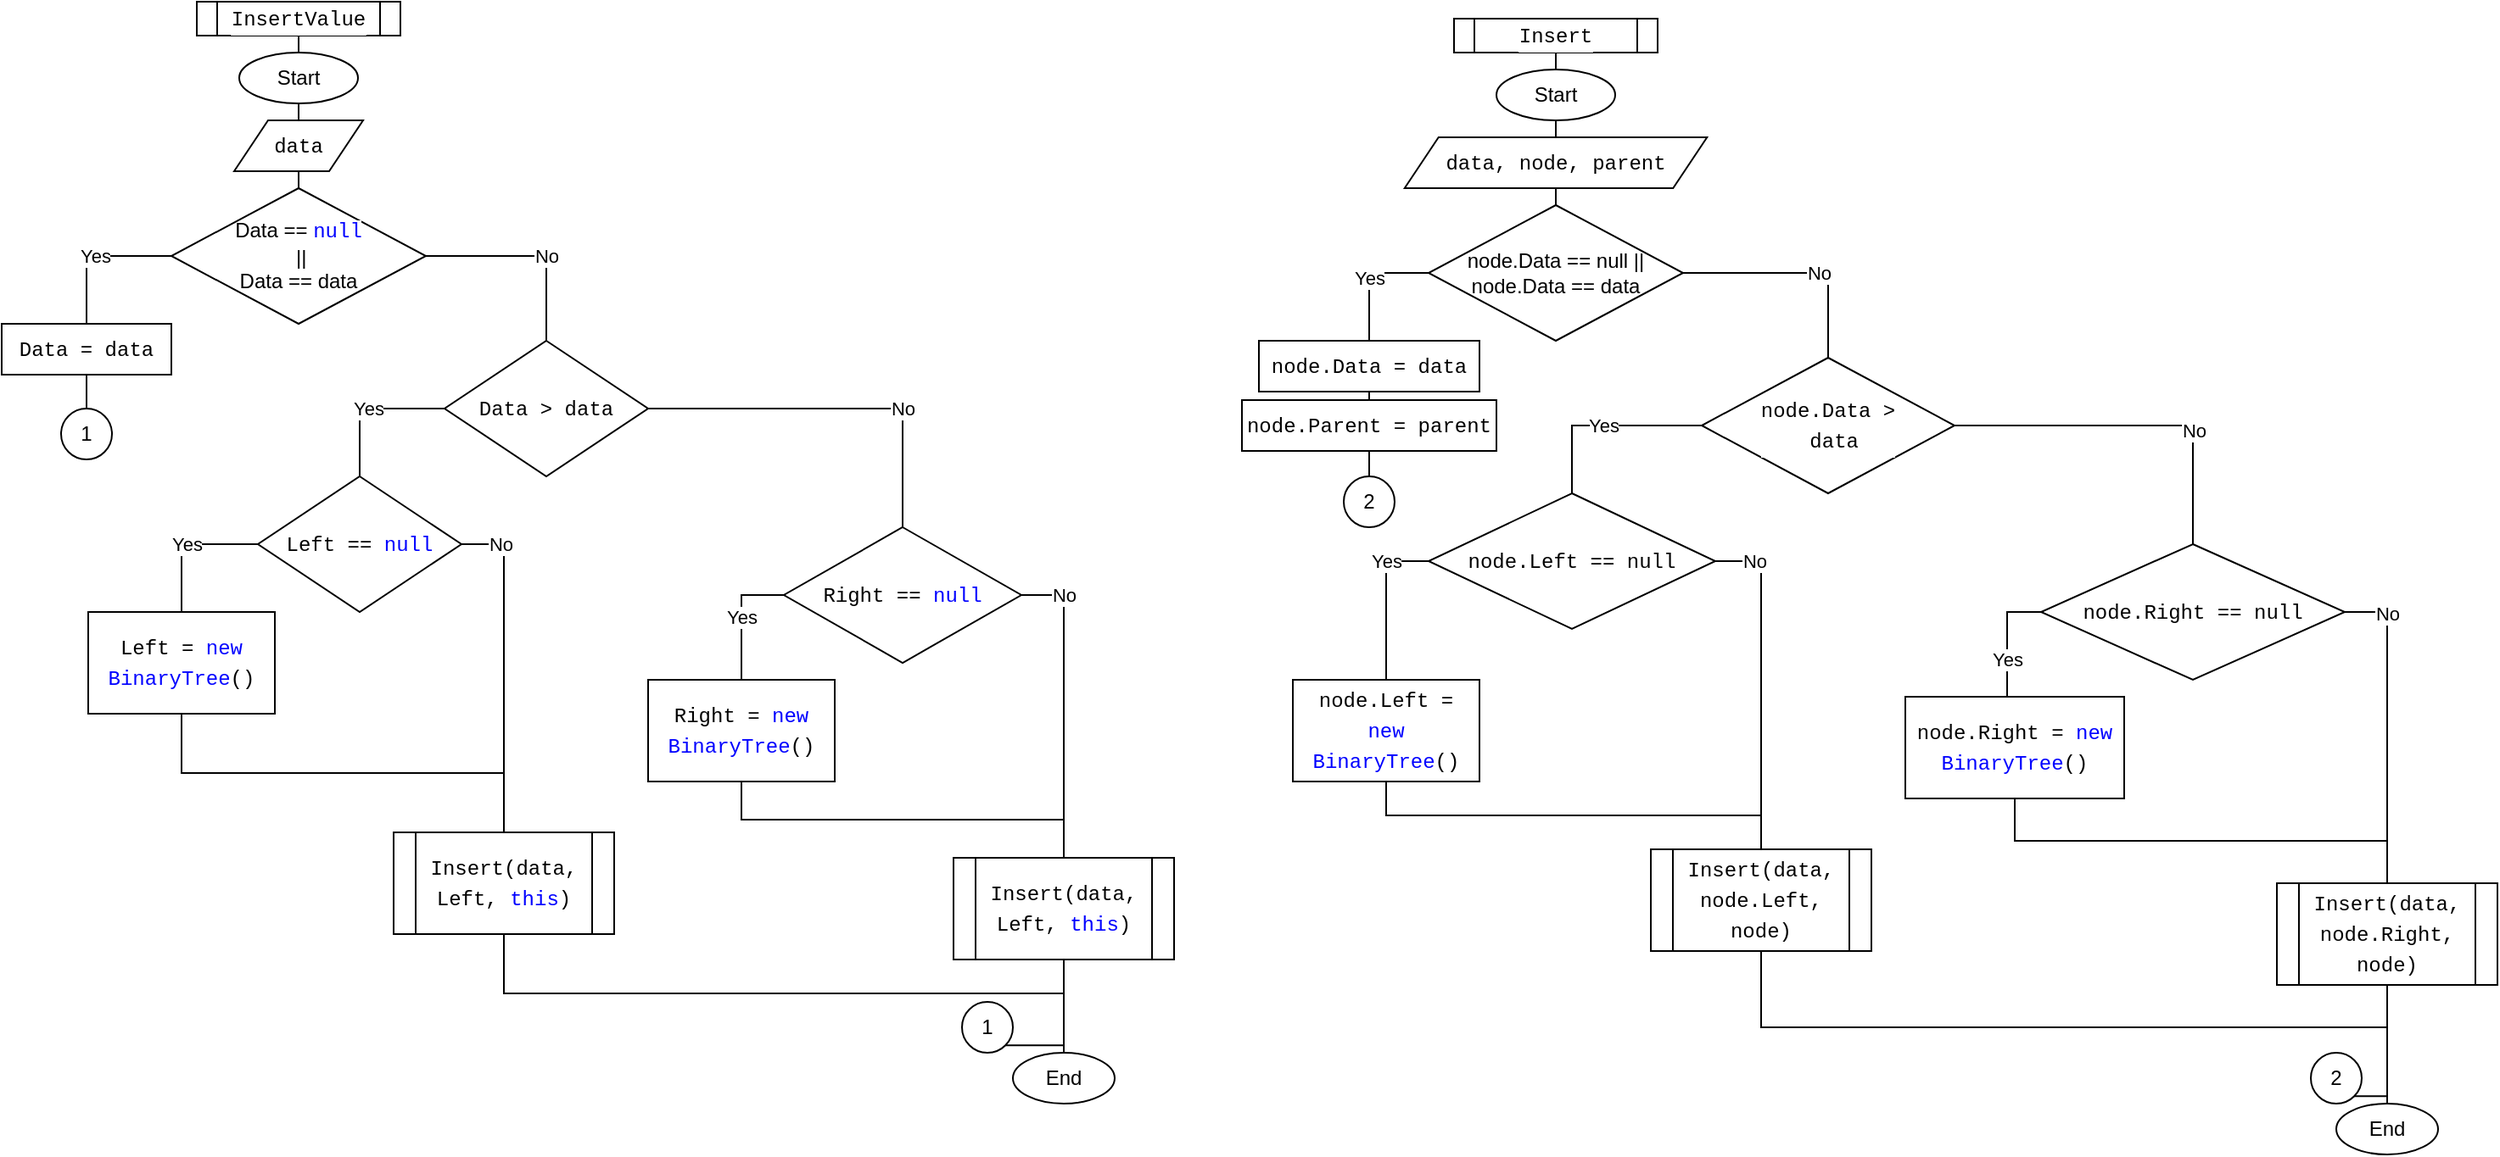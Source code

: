 <mxfile version="14.7.3" type="device"><diagram id="kgK3mo8twiPhCR71rT3C" name="Page-1"><mxGraphModel dx="946" dy="673" grid="1" gridSize="10" guides="1" tooltips="1" connect="1" arrows="1" fold="1" page="1" pageScale="1" pageWidth="827" pageHeight="1169" math="0" shadow="0"><root><mxCell id="0"/><mxCell id="1" parent="0"/><mxCell id="Bwu_Ss0VXRI_zCeQbbdh-5" style="edgeStyle=orthogonalEdgeStyle;rounded=0;orthogonalLoop=1;jettySize=auto;html=1;exitX=0.5;exitY=1;exitDx=0;exitDy=0;endArrow=none;endFill=0;" edge="1" parent="1" source="Bwu_Ss0VXRI_zCeQbbdh-1" target="Bwu_Ss0VXRI_zCeQbbdh-4"><mxGeometry relative="1" as="geometry"/></mxCell><mxCell id="Bwu_Ss0VXRI_zCeQbbdh-1" value="&lt;div style=&quot;background-color: rgb(255 , 255 , 255) ; font-family: &amp;#34;menlo&amp;#34; , &amp;#34;monaco&amp;#34; , &amp;#34;courier new&amp;#34; , monospace ; line-height: 18px&quot;&gt;InsertValue&lt;/div&gt;" style="shape=process;whiteSpace=wrap;html=1;backgroundOutline=1;" vertex="1" parent="1"><mxGeometry x="354" y="20" width="120" height="20" as="geometry"/></mxCell><mxCell id="Bwu_Ss0VXRI_zCeQbbdh-10" value="Yes" style="edgeStyle=orthogonalEdgeStyle;rounded=0;orthogonalLoop=1;jettySize=auto;html=1;exitX=0;exitY=0.5;exitDx=0;exitDy=0;entryX=0.5;entryY=0;entryDx=0;entryDy=0;endArrow=none;endFill=0;" edge="1" parent="1" source="Bwu_Ss0VXRI_zCeQbbdh-2" target="Bwu_Ss0VXRI_zCeQbbdh-9"><mxGeometry relative="1" as="geometry"/></mxCell><mxCell id="Bwu_Ss0VXRI_zCeQbbdh-12" value="No" style="edgeStyle=orthogonalEdgeStyle;rounded=0;orthogonalLoop=1;jettySize=auto;html=1;exitX=1;exitY=0.5;exitDx=0;exitDy=0;endArrow=none;endFill=0;" edge="1" parent="1" source="Bwu_Ss0VXRI_zCeQbbdh-2" target="Bwu_Ss0VXRI_zCeQbbdh-11"><mxGeometry x="0.174" relative="1" as="geometry"><mxPoint as="offset"/></mxGeometry></mxCell><mxCell id="Bwu_Ss0VXRI_zCeQbbdh-2" value="Data ==&amp;nbsp;&lt;span style=&quot;color: rgb(0 , 0 , 255) ; font-family: &amp;#34;menlo&amp;#34; , &amp;#34;monaco&amp;#34; , &amp;#34;courier new&amp;#34; , monospace ; background-color: rgb(255 , 255 , 255)&quot;&gt;null&lt;/span&gt;&lt;br&gt;&amp;nbsp;|| &lt;br&gt;Data == data" style="rhombus;whiteSpace=wrap;html=1;" vertex="1" parent="1"><mxGeometry x="339" y="130" width="150" height="80" as="geometry"/></mxCell><mxCell id="Bwu_Ss0VXRI_zCeQbbdh-8" style="edgeStyle=orthogonalEdgeStyle;rounded=0;orthogonalLoop=1;jettySize=auto;html=1;exitX=0.5;exitY=1;exitDx=0;exitDy=0;entryX=0.5;entryY=0;entryDx=0;entryDy=0;endArrow=none;endFill=0;" edge="1" parent="1" source="Bwu_Ss0VXRI_zCeQbbdh-3" target="Bwu_Ss0VXRI_zCeQbbdh-2"><mxGeometry relative="1" as="geometry"/></mxCell><mxCell id="Bwu_Ss0VXRI_zCeQbbdh-3" value="&lt;div style=&quot;background-color: rgb(255 , 255 , 255) ; font-family: &amp;#34;menlo&amp;#34; , &amp;#34;monaco&amp;#34; , &amp;#34;courier new&amp;#34; , monospace ; line-height: 18px&quot;&gt;data&lt;/div&gt;" style="shape=parallelogram;perimeter=parallelogramPerimeter;whiteSpace=wrap;html=1;fixedSize=1;" vertex="1" parent="1"><mxGeometry x="376" y="90" width="76" height="30" as="geometry"/></mxCell><mxCell id="Bwu_Ss0VXRI_zCeQbbdh-7" style="edgeStyle=orthogonalEdgeStyle;rounded=0;orthogonalLoop=1;jettySize=auto;html=1;exitX=0.5;exitY=1;exitDx=0;exitDy=0;entryX=0.5;entryY=0;entryDx=0;entryDy=0;endArrow=none;endFill=0;" edge="1" parent="1" source="Bwu_Ss0VXRI_zCeQbbdh-4" target="Bwu_Ss0VXRI_zCeQbbdh-3"><mxGeometry relative="1" as="geometry"/></mxCell><mxCell id="Bwu_Ss0VXRI_zCeQbbdh-4" value="Start" style="ellipse;whiteSpace=wrap;html=1;" vertex="1" parent="1"><mxGeometry x="379" y="50" width="70" height="30" as="geometry"/></mxCell><mxCell id="Bwu_Ss0VXRI_zCeQbbdh-40" style="edgeStyle=orthogonalEdgeStyle;rounded=0;orthogonalLoop=1;jettySize=auto;html=1;exitX=0.5;exitY=1;exitDx=0;exitDy=0;entryX=0.5;entryY=0;entryDx=0;entryDy=0;endArrow=none;endFill=0;" edge="1" parent="1" source="Bwu_Ss0VXRI_zCeQbbdh-9" target="Bwu_Ss0VXRI_zCeQbbdh-39"><mxGeometry relative="1" as="geometry"/></mxCell><mxCell id="Bwu_Ss0VXRI_zCeQbbdh-9" value="&lt;div style=&quot;background-color: rgb(255 , 255 , 255) ; font-family: &amp;#34;menlo&amp;#34; , &amp;#34;monaco&amp;#34; , &amp;#34;courier new&amp;#34; , monospace ; line-height: 18px&quot;&gt;Data = data&lt;/div&gt;" style="rounded=0;whiteSpace=wrap;html=1;" vertex="1" parent="1"><mxGeometry x="239" y="210" width="100" height="30" as="geometry"/></mxCell><mxCell id="Bwu_Ss0VXRI_zCeQbbdh-15" value="Yes" style="edgeStyle=orthogonalEdgeStyle;rounded=0;orthogonalLoop=1;jettySize=auto;html=1;exitX=0;exitY=0.5;exitDx=0;exitDy=0;endArrow=none;endFill=0;" edge="1" parent="1" source="Bwu_Ss0VXRI_zCeQbbdh-11" target="Bwu_Ss0VXRI_zCeQbbdh-13"><mxGeometry relative="1" as="geometry"/></mxCell><mxCell id="Bwu_Ss0VXRI_zCeQbbdh-25" value="No" style="edgeStyle=orthogonalEdgeStyle;rounded=0;orthogonalLoop=1;jettySize=auto;html=1;exitX=1;exitY=0.5;exitDx=0;exitDy=0;entryX=0.5;entryY=0;entryDx=0;entryDy=0;endArrow=none;endFill=0;" edge="1" parent="1" source="Bwu_Ss0VXRI_zCeQbbdh-11" target="Bwu_Ss0VXRI_zCeQbbdh-23"><mxGeometry x="0.364" relative="1" as="geometry"><mxPoint as="offset"/></mxGeometry></mxCell><mxCell id="Bwu_Ss0VXRI_zCeQbbdh-11" value="&lt;div style=&quot;background-color: rgb(255 , 255 , 255) ; font-family: &amp;#34;menlo&amp;#34; , &amp;#34;monaco&amp;#34; , &amp;#34;courier new&amp;#34; , monospace ; line-height: 18px&quot;&gt;Data &amp;gt; data&lt;/div&gt;" style="rhombus;whiteSpace=wrap;html=1;" vertex="1" parent="1"><mxGeometry x="500" y="220" width="120" height="80" as="geometry"/></mxCell><mxCell id="Bwu_Ss0VXRI_zCeQbbdh-20" value="Yes" style="edgeStyle=orthogonalEdgeStyle;rounded=0;orthogonalLoop=1;jettySize=auto;html=1;exitX=0;exitY=0.5;exitDx=0;exitDy=0;endArrow=none;endFill=0;" edge="1" parent="1" source="Bwu_Ss0VXRI_zCeQbbdh-13" target="Bwu_Ss0VXRI_zCeQbbdh-19"><mxGeometry relative="1" as="geometry"/></mxCell><mxCell id="Bwu_Ss0VXRI_zCeQbbdh-22" value="No" style="edgeStyle=orthogonalEdgeStyle;rounded=0;orthogonalLoop=1;jettySize=auto;html=1;exitX=1;exitY=0.5;exitDx=0;exitDy=0;endArrow=none;endFill=0;" edge="1" parent="1" source="Bwu_Ss0VXRI_zCeQbbdh-13" target="Bwu_Ss0VXRI_zCeQbbdh-16"><mxGeometry x="-0.765" relative="1" as="geometry"><mxPoint as="offset"/></mxGeometry></mxCell><mxCell id="Bwu_Ss0VXRI_zCeQbbdh-13" value="&lt;div style=&quot;background-color: rgb(255 , 255 , 255) ; font-family: &amp;#34;menlo&amp;#34; , &amp;#34;monaco&amp;#34; , &amp;#34;courier new&amp;#34; , monospace ; line-height: 18px&quot;&gt;&lt;div style=&quot;font-family: &amp;#34;menlo&amp;#34; , &amp;#34;monaco&amp;#34; , &amp;#34;courier new&amp;#34; , monospace ; line-height: 18px&quot;&gt;Left == &lt;span style=&quot;color: rgb(0 , 0 , 255)&quot;&gt;null&lt;/span&gt;&lt;/div&gt;&lt;/div&gt;" style="rhombus;whiteSpace=wrap;html=1;" vertex="1" parent="1"><mxGeometry x="390" y="300" width="120" height="80" as="geometry"/></mxCell><mxCell id="Bwu_Ss0VXRI_zCeQbbdh-35" style="edgeStyle=orthogonalEdgeStyle;rounded=0;orthogonalLoop=1;jettySize=auto;html=1;exitX=0.5;exitY=1;exitDx=0;exitDy=0;endArrow=none;endFill=0;" edge="1" parent="1" source="Bwu_Ss0VXRI_zCeQbbdh-16" target="Bwu_Ss0VXRI_zCeQbbdh-33"><mxGeometry relative="1" as="geometry"/></mxCell><mxCell id="Bwu_Ss0VXRI_zCeQbbdh-16" value="&lt;div style=&quot;background-color: rgb(255 , 255 , 255) ; font-family: &amp;#34;menlo&amp;#34; , &amp;#34;monaco&amp;#34; , &amp;#34;courier new&amp;#34; , monospace ; line-height: 18px&quot;&gt;Insert(data, Left, &lt;span style=&quot;color: rgb(0 , 0 , 255)&quot;&gt;this&lt;/span&gt;)&lt;/div&gt;" style="shape=process;whiteSpace=wrap;html=1;backgroundOutline=1;" vertex="1" parent="1"><mxGeometry x="470" y="510" width="130" height="60" as="geometry"/></mxCell><mxCell id="Bwu_Ss0VXRI_zCeQbbdh-21" style="edgeStyle=orthogonalEdgeStyle;rounded=0;orthogonalLoop=1;jettySize=auto;html=1;exitX=0.5;exitY=1;exitDx=0;exitDy=0;endArrow=none;endFill=0;" edge="1" parent="1" source="Bwu_Ss0VXRI_zCeQbbdh-19" target="Bwu_Ss0VXRI_zCeQbbdh-16"><mxGeometry relative="1" as="geometry"/></mxCell><mxCell id="Bwu_Ss0VXRI_zCeQbbdh-19" value="&lt;div style=&quot;background-color: rgb(255 , 255 , 255) ; font-family: &amp;#34;menlo&amp;#34; , &amp;#34;monaco&amp;#34; , &amp;#34;courier new&amp;#34; , monospace ; line-height: 18px&quot;&gt;Left = &lt;span style=&quot;color: rgb(0 , 0 , 255)&quot;&gt;new&lt;/span&gt; &lt;span style=&quot;color: rgb(0 , 0 , 255)&quot;&gt;BinaryTree&lt;/span&gt;()&lt;/div&gt;" style="rounded=0;whiteSpace=wrap;html=1;" vertex="1" parent="1"><mxGeometry x="290" y="380" width="110" height="60" as="geometry"/></mxCell><mxCell id="Bwu_Ss0VXRI_zCeQbbdh-27" value="Yes" style="edgeStyle=orthogonalEdgeStyle;rounded=0;orthogonalLoop=1;jettySize=auto;html=1;exitX=0;exitY=0.5;exitDx=0;exitDy=0;endArrow=none;endFill=0;" edge="1" parent="1" source="Bwu_Ss0VXRI_zCeQbbdh-23" target="Bwu_Ss0VXRI_zCeQbbdh-26"><mxGeometry relative="1" as="geometry"/></mxCell><mxCell id="Bwu_Ss0VXRI_zCeQbbdh-30" style="edgeStyle=orthogonalEdgeStyle;rounded=0;orthogonalLoop=1;jettySize=auto;html=1;exitX=1;exitY=0.5;exitDx=0;exitDy=0;entryX=0.5;entryY=0;entryDx=0;entryDy=0;endArrow=none;endFill=0;" edge="1" parent="1" source="Bwu_Ss0VXRI_zCeQbbdh-23" target="Bwu_Ss0VXRI_zCeQbbdh-28"><mxGeometry relative="1" as="geometry"/></mxCell><mxCell id="Bwu_Ss0VXRI_zCeQbbdh-32" value="No" style="edgeLabel;html=1;align=center;verticalAlign=middle;resizable=0;points=[];" vertex="1" connectable="0" parent="Bwu_Ss0VXRI_zCeQbbdh-30"><mxGeometry x="-0.522" relative="1" as="geometry"><mxPoint y="-18" as="offset"/></mxGeometry></mxCell><mxCell id="Bwu_Ss0VXRI_zCeQbbdh-23" value="&lt;div style=&quot;background-color: rgb(255 , 255 , 255) ; font-family: &amp;#34;menlo&amp;#34; , &amp;#34;monaco&amp;#34; , &amp;#34;courier new&amp;#34; , monospace ; line-height: 18px&quot;&gt;Right == &lt;span style=&quot;color: rgb(0 , 0 , 255)&quot;&gt;null&lt;/span&gt;&lt;/div&gt;" style="rhombus;whiteSpace=wrap;html=1;" vertex="1" parent="1"><mxGeometry x="700" y="330" width="140" height="80" as="geometry"/></mxCell><mxCell id="Bwu_Ss0VXRI_zCeQbbdh-29" style="edgeStyle=orthogonalEdgeStyle;rounded=0;orthogonalLoop=1;jettySize=auto;html=1;exitX=0.5;exitY=1;exitDx=0;exitDy=0;endArrow=none;endFill=0;" edge="1" parent="1" source="Bwu_Ss0VXRI_zCeQbbdh-26" target="Bwu_Ss0VXRI_zCeQbbdh-28"><mxGeometry relative="1" as="geometry"/></mxCell><mxCell id="Bwu_Ss0VXRI_zCeQbbdh-26" value="&lt;div style=&quot;background-color: rgb(255 , 255 , 255) ; font-family: &amp;#34;menlo&amp;#34; , &amp;#34;monaco&amp;#34; , &amp;#34;courier new&amp;#34; , monospace ; line-height: 18px&quot;&gt;&lt;div style=&quot;font-family: &amp;#34;menlo&amp;#34; , &amp;#34;monaco&amp;#34; , &amp;#34;courier new&amp;#34; , monospace ; line-height: 18px&quot;&gt;Right = &lt;span style=&quot;color: rgb(0 , 0 , 255)&quot;&gt;new&lt;/span&gt; &lt;span style=&quot;color: rgb(0 , 0 , 255)&quot;&gt;BinaryTree&lt;/span&gt;()&lt;/div&gt;&lt;/div&gt;" style="rounded=0;whiteSpace=wrap;html=1;" vertex="1" parent="1"><mxGeometry x="620" y="420" width="110" height="60" as="geometry"/></mxCell><mxCell id="Bwu_Ss0VXRI_zCeQbbdh-34" style="edgeStyle=orthogonalEdgeStyle;rounded=0;orthogonalLoop=1;jettySize=auto;html=1;exitX=0.5;exitY=1;exitDx=0;exitDy=0;endArrow=none;endFill=0;" edge="1" parent="1" source="Bwu_Ss0VXRI_zCeQbbdh-28" target="Bwu_Ss0VXRI_zCeQbbdh-33"><mxGeometry relative="1" as="geometry"/></mxCell><mxCell id="Bwu_Ss0VXRI_zCeQbbdh-28" value="&lt;div style=&quot;background-color: rgb(255 , 255 , 255) ; font-family: &amp;#34;menlo&amp;#34; , &amp;#34;monaco&amp;#34; , &amp;#34;courier new&amp;#34; , monospace ; line-height: 18px&quot;&gt;Insert(data, Left, &lt;span style=&quot;color: rgb(0 , 0 , 255)&quot;&gt;this&lt;/span&gt;)&lt;/div&gt;" style="shape=process;whiteSpace=wrap;html=1;backgroundOutline=1;" vertex="1" parent="1"><mxGeometry x="800" y="525" width="130" height="60" as="geometry"/></mxCell><mxCell id="Bwu_Ss0VXRI_zCeQbbdh-33" value="End" style="ellipse;whiteSpace=wrap;html=1;" vertex="1" parent="1"><mxGeometry x="835" y="640" width="60" height="30" as="geometry"/></mxCell><mxCell id="Bwu_Ss0VXRI_zCeQbbdh-38" style="edgeStyle=orthogonalEdgeStyle;rounded=0;orthogonalLoop=1;jettySize=auto;html=1;exitX=1;exitY=1;exitDx=0;exitDy=0;entryX=0.5;entryY=0;entryDx=0;entryDy=0;endArrow=none;endFill=0;" edge="1" parent="1" source="Bwu_Ss0VXRI_zCeQbbdh-36" target="Bwu_Ss0VXRI_zCeQbbdh-33"><mxGeometry relative="1" as="geometry"/></mxCell><mxCell id="Bwu_Ss0VXRI_zCeQbbdh-36" value="1" style="ellipse;whiteSpace=wrap;html=1;aspect=fixed;" vertex="1" parent="1"><mxGeometry x="805" y="610" width="30" height="30" as="geometry"/></mxCell><mxCell id="Bwu_Ss0VXRI_zCeQbbdh-39" value="1" style="ellipse;whiteSpace=wrap;html=1;aspect=fixed;" vertex="1" parent="1"><mxGeometry x="274" y="260" width="30" height="30" as="geometry"/></mxCell><mxCell id="Bwu_Ss0VXRI_zCeQbbdh-41" style="edgeStyle=orthogonalEdgeStyle;rounded=0;orthogonalLoop=1;jettySize=auto;html=1;exitX=0.5;exitY=1;exitDx=0;exitDy=0;endArrow=none;endFill=0;" edge="1" parent="1" source="Bwu_Ss0VXRI_zCeQbbdh-42" target="Bwu_Ss0VXRI_zCeQbbdh-49"><mxGeometry relative="1" as="geometry"/></mxCell><mxCell id="Bwu_Ss0VXRI_zCeQbbdh-42" value="&lt;div style=&quot;background-color: rgb(255 , 255 , 255) ; font-family: &amp;#34;menlo&amp;#34; , &amp;#34;monaco&amp;#34; , &amp;#34;courier new&amp;#34; , monospace ; line-height: 18px&quot;&gt;Insert&lt;/div&gt;" style="shape=process;whiteSpace=wrap;html=1;backgroundOutline=1;" vertex="1" parent="1"><mxGeometry x="1095" y="30" width="120" height="20" as="geometry"/></mxCell><mxCell id="Bwu_Ss0VXRI_zCeQbbdh-43" value="Yes" style="edgeStyle=orthogonalEdgeStyle;rounded=0;orthogonalLoop=1;jettySize=auto;html=1;exitX=0;exitY=0.5;exitDx=0;exitDy=0;entryX=0.5;entryY=0;entryDx=0;entryDy=0;endArrow=none;endFill=0;" edge="1" parent="1" source="Bwu_Ss0VXRI_zCeQbbdh-45" target="Bwu_Ss0VXRI_zCeQbbdh-51"><mxGeometry relative="1" as="geometry"/></mxCell><mxCell id="Bwu_Ss0VXRI_zCeQbbdh-44" value="No" style="edgeStyle=orthogonalEdgeStyle;rounded=0;orthogonalLoop=1;jettySize=auto;html=1;exitX=1;exitY=0.5;exitDx=0;exitDy=0;endArrow=none;endFill=0;" edge="1" parent="1" source="Bwu_Ss0VXRI_zCeQbbdh-45" target="Bwu_Ss0VXRI_zCeQbbdh-54"><mxGeometry x="0.174" relative="1" as="geometry"><mxPoint as="offset"/></mxGeometry></mxCell><mxCell id="Bwu_Ss0VXRI_zCeQbbdh-45" value="node.Data == null || node.Data == data" style="rhombus;whiteSpace=wrap;html=1;" vertex="1" parent="1"><mxGeometry x="1080" y="140" width="150" height="80" as="geometry"/></mxCell><mxCell id="Bwu_Ss0VXRI_zCeQbbdh-46" style="edgeStyle=orthogonalEdgeStyle;rounded=0;orthogonalLoop=1;jettySize=auto;html=1;exitX=0.5;exitY=1;exitDx=0;exitDy=0;entryX=0.5;entryY=0;entryDx=0;entryDy=0;endArrow=none;endFill=0;" edge="1" parent="1" source="Bwu_Ss0VXRI_zCeQbbdh-47" target="Bwu_Ss0VXRI_zCeQbbdh-45"><mxGeometry relative="1" as="geometry"/></mxCell><mxCell id="Bwu_Ss0VXRI_zCeQbbdh-47" value="&lt;div style=&quot;background-color: rgb(255 , 255 , 255) ; font-family: &amp;#34;menlo&amp;#34; , &amp;#34;monaco&amp;#34; , &amp;#34;courier new&amp;#34; , monospace ; line-height: 18px&quot;&gt;data, node, parent&lt;/div&gt;" style="shape=parallelogram;perimeter=parallelogramPerimeter;whiteSpace=wrap;html=1;fixedSize=1;" vertex="1" parent="1"><mxGeometry x="1065.88" y="100" width="178.25" height="30" as="geometry"/></mxCell><mxCell id="Bwu_Ss0VXRI_zCeQbbdh-48" style="edgeStyle=orthogonalEdgeStyle;rounded=0;orthogonalLoop=1;jettySize=auto;html=1;exitX=0.5;exitY=1;exitDx=0;exitDy=0;entryX=0.5;entryY=0;entryDx=0;entryDy=0;endArrow=none;endFill=0;" edge="1" parent="1" source="Bwu_Ss0VXRI_zCeQbbdh-49" target="Bwu_Ss0VXRI_zCeQbbdh-47"><mxGeometry relative="1" as="geometry"/></mxCell><mxCell id="Bwu_Ss0VXRI_zCeQbbdh-49" value="Start" style="ellipse;whiteSpace=wrap;html=1;" vertex="1" parent="1"><mxGeometry x="1120" y="60" width="70" height="30" as="geometry"/></mxCell><mxCell id="Bwu_Ss0VXRI_zCeQbbdh-50" style="edgeStyle=orthogonalEdgeStyle;rounded=0;orthogonalLoop=1;jettySize=auto;html=1;exitX=0.5;exitY=1;exitDx=0;exitDy=0;entryX=0.5;entryY=0;entryDx=0;entryDy=0;endArrow=none;endFill=0;" edge="1" parent="1" source="Bwu_Ss0VXRI_zCeQbbdh-51" target="Bwu_Ss0VXRI_zCeQbbdh-73"><mxGeometry relative="1" as="geometry"/></mxCell><mxCell id="Bwu_Ss0VXRI_zCeQbbdh-51" value="&lt;div style=&quot;background-color: rgb(255 , 255 , 255) ; font-family: &amp;#34;menlo&amp;#34; , &amp;#34;monaco&amp;#34; , &amp;#34;courier new&amp;#34; , monospace ; line-height: 18px&quot;&gt;&lt;div style=&quot;font-family: &amp;#34;menlo&amp;#34; , &amp;#34;monaco&amp;#34; , &amp;#34;courier new&amp;#34; , monospace ; line-height: 18px&quot;&gt;node.Data = data&lt;/div&gt;&lt;/div&gt;" style="rounded=0;whiteSpace=wrap;html=1;" vertex="1" parent="1"><mxGeometry x="980" y="220" width="130" height="30" as="geometry"/></mxCell><mxCell id="Bwu_Ss0VXRI_zCeQbbdh-52" value="Yes" style="edgeStyle=orthogonalEdgeStyle;rounded=0;orthogonalLoop=1;jettySize=auto;html=1;exitX=0;exitY=0.5;exitDx=0;exitDy=0;endArrow=none;endFill=0;" edge="1" parent="1" source="Bwu_Ss0VXRI_zCeQbbdh-54" target="Bwu_Ss0VXRI_zCeQbbdh-57"><mxGeometry relative="1" as="geometry"/></mxCell><mxCell id="Bwu_Ss0VXRI_zCeQbbdh-53" value="No" style="edgeStyle=orthogonalEdgeStyle;rounded=0;orthogonalLoop=1;jettySize=auto;html=1;exitX=1;exitY=0.5;exitDx=0;exitDy=0;entryX=0.5;entryY=0;entryDx=0;entryDy=0;endArrow=none;endFill=0;" edge="1" parent="1" source="Bwu_Ss0VXRI_zCeQbbdh-54" target="Bwu_Ss0VXRI_zCeQbbdh-65"><mxGeometry x="0.364" relative="1" as="geometry"><mxPoint as="offset"/></mxGeometry></mxCell><mxCell id="Bwu_Ss0VXRI_zCeQbbdh-54" value="&lt;div style=&quot;background-color: rgb(255 , 255 , 255) ; font-family: &amp;#34;menlo&amp;#34; , &amp;#34;monaco&amp;#34; , &amp;#34;courier new&amp;#34; , monospace ; line-height: 18px&quot;&gt;node.Data &amp;gt;&lt;/div&gt;&lt;div style=&quot;background-color: rgb(255 , 255 , 255) ; font-family: &amp;#34;menlo&amp;#34; , &amp;#34;monaco&amp;#34; , &amp;#34;courier new&amp;#34; , monospace ; line-height: 18px&quot;&gt;&amp;nbsp;data&lt;/div&gt;" style="rhombus;whiteSpace=wrap;html=1;" vertex="1" parent="1"><mxGeometry x="1241" y="230" width="149" height="80" as="geometry"/></mxCell><mxCell id="Bwu_Ss0VXRI_zCeQbbdh-55" value="Yes" style="edgeStyle=orthogonalEdgeStyle;rounded=0;orthogonalLoop=1;jettySize=auto;html=1;exitX=0;exitY=0.5;exitDx=0;exitDy=0;endArrow=none;endFill=0;" edge="1" parent="1" source="Bwu_Ss0VXRI_zCeQbbdh-57" target="Bwu_Ss0VXRI_zCeQbbdh-61"><mxGeometry x="-0.474" relative="1" as="geometry"><mxPoint as="offset"/></mxGeometry></mxCell><mxCell id="Bwu_Ss0VXRI_zCeQbbdh-56" value="No" style="edgeStyle=orthogonalEdgeStyle;rounded=0;orthogonalLoop=1;jettySize=auto;html=1;exitX=1;exitY=0.5;exitDx=0;exitDy=0;endArrow=none;endFill=0;" edge="1" parent="1" source="Bwu_Ss0VXRI_zCeQbbdh-57" target="Bwu_Ss0VXRI_zCeQbbdh-59"><mxGeometry x="-0.765" relative="1" as="geometry"><mxPoint as="offset"/></mxGeometry></mxCell><mxCell id="Bwu_Ss0VXRI_zCeQbbdh-57" value="&lt;div style=&quot;background-color: rgb(255 , 255 , 255) ; font-family: &amp;#34;menlo&amp;#34; , &amp;#34;monaco&amp;#34; , &amp;#34;courier new&amp;#34; , monospace ; line-height: 18px&quot;&gt;&lt;div style=&quot;font-family: &amp;#34;menlo&amp;#34; , &amp;#34;monaco&amp;#34; , &amp;#34;courier new&amp;#34; , monospace ; line-height: 18px&quot;&gt;node.Left == null&lt;br&gt;&lt;/div&gt;&lt;/div&gt;" style="rhombus;whiteSpace=wrap;html=1;" vertex="1" parent="1"><mxGeometry x="1080" y="310" width="169" height="80" as="geometry"/></mxCell><mxCell id="Bwu_Ss0VXRI_zCeQbbdh-58" style="edgeStyle=orthogonalEdgeStyle;rounded=0;orthogonalLoop=1;jettySize=auto;html=1;exitX=0.5;exitY=1;exitDx=0;exitDy=0;endArrow=none;endFill=0;" edge="1" parent="1" source="Bwu_Ss0VXRI_zCeQbbdh-59" target="Bwu_Ss0VXRI_zCeQbbdh-70"><mxGeometry relative="1" as="geometry"/></mxCell><mxCell id="Bwu_Ss0VXRI_zCeQbbdh-59" value="&lt;div style=&quot;background-color: rgb(255 , 255 , 255) ; font-family: &amp;#34;menlo&amp;#34; , &amp;#34;monaco&amp;#34; , &amp;#34;courier new&amp;#34; , monospace ; line-height: 18px&quot;&gt;&lt;div style=&quot;font-family: &amp;#34;menlo&amp;#34; , &amp;#34;monaco&amp;#34; , &amp;#34;courier new&amp;#34; , monospace ; line-height: 18px&quot;&gt;Insert(data, node.Left, node)&lt;/div&gt;&lt;/div&gt;" style="shape=process;whiteSpace=wrap;html=1;backgroundOutline=1;" vertex="1" parent="1"><mxGeometry x="1211" y="520" width="130" height="60" as="geometry"/></mxCell><mxCell id="Bwu_Ss0VXRI_zCeQbbdh-60" style="edgeStyle=orthogonalEdgeStyle;rounded=0;orthogonalLoop=1;jettySize=auto;html=1;exitX=0.5;exitY=1;exitDx=0;exitDy=0;endArrow=none;endFill=0;" edge="1" parent="1" source="Bwu_Ss0VXRI_zCeQbbdh-61" target="Bwu_Ss0VXRI_zCeQbbdh-59"><mxGeometry relative="1" as="geometry"/></mxCell><mxCell id="Bwu_Ss0VXRI_zCeQbbdh-61" value="&lt;div style=&quot;background-color: rgb(255 , 255 , 255) ; font-family: &amp;#34;menlo&amp;#34; , &amp;#34;monaco&amp;#34; , &amp;#34;courier new&amp;#34; , monospace ; line-height: 18px&quot;&gt;&lt;div style=&quot;font-family: &amp;#34;menlo&amp;#34; , &amp;#34;monaco&amp;#34; , &amp;#34;courier new&amp;#34; , monospace ; line-height: 18px&quot;&gt;node.Left = &lt;span style=&quot;color: rgb(0 , 0 , 255)&quot;&gt;new&lt;/span&gt; &lt;span style=&quot;color: rgb(0 , 0 , 255)&quot;&gt;BinaryTree&lt;/span&gt;()&lt;/div&gt;&lt;/div&gt;" style="rounded=0;whiteSpace=wrap;html=1;" vertex="1" parent="1"><mxGeometry x="1000" y="420" width="110" height="60" as="geometry"/></mxCell><mxCell id="Bwu_Ss0VXRI_zCeQbbdh-62" value="Yes" style="edgeStyle=orthogonalEdgeStyle;rounded=0;orthogonalLoop=1;jettySize=auto;html=1;exitX=0;exitY=0.5;exitDx=0;exitDy=0;endArrow=none;endFill=0;" edge="1" parent="1" source="Bwu_Ss0VXRI_zCeQbbdh-65" target="Bwu_Ss0VXRI_zCeQbbdh-67"><mxGeometry relative="1" as="geometry"/></mxCell><mxCell id="Bwu_Ss0VXRI_zCeQbbdh-63" style="edgeStyle=orthogonalEdgeStyle;rounded=0;orthogonalLoop=1;jettySize=auto;html=1;exitX=1;exitY=0.5;exitDx=0;exitDy=0;entryX=0.5;entryY=0;entryDx=0;entryDy=0;endArrow=none;endFill=0;" edge="1" parent="1" source="Bwu_Ss0VXRI_zCeQbbdh-65" target="Bwu_Ss0VXRI_zCeQbbdh-69"><mxGeometry relative="1" as="geometry"/></mxCell><mxCell id="Bwu_Ss0VXRI_zCeQbbdh-64" value="No" style="edgeLabel;html=1;align=center;verticalAlign=middle;resizable=0;points=[];" vertex="1" connectable="0" parent="Bwu_Ss0VXRI_zCeQbbdh-63"><mxGeometry x="-0.522" relative="1" as="geometry"><mxPoint y="-18" as="offset"/></mxGeometry></mxCell><mxCell id="Bwu_Ss0VXRI_zCeQbbdh-65" value="&lt;div style=&quot;background-color: rgb(255 , 255 , 255) ; font-family: &amp;#34;menlo&amp;#34; , &amp;#34;monaco&amp;#34; , &amp;#34;courier new&amp;#34; , monospace ; line-height: 18px&quot;&gt;node.Right == null&lt;br&gt;&lt;/div&gt;" style="rhombus;whiteSpace=wrap;html=1;" vertex="1" parent="1"><mxGeometry x="1441" y="340" width="179" height="80" as="geometry"/></mxCell><mxCell id="Bwu_Ss0VXRI_zCeQbbdh-66" style="edgeStyle=orthogonalEdgeStyle;rounded=0;orthogonalLoop=1;jettySize=auto;html=1;exitX=0.5;exitY=1;exitDx=0;exitDy=0;endArrow=none;endFill=0;" edge="1" parent="1" source="Bwu_Ss0VXRI_zCeQbbdh-67" target="Bwu_Ss0VXRI_zCeQbbdh-69"><mxGeometry relative="1" as="geometry"/></mxCell><mxCell id="Bwu_Ss0VXRI_zCeQbbdh-67" value="&lt;div style=&quot;background-color: rgb(255 , 255 , 255) ; font-family: &amp;#34;menlo&amp;#34; , &amp;#34;monaco&amp;#34; , &amp;#34;courier new&amp;#34; , monospace ; line-height: 18px&quot;&gt;&lt;div style=&quot;font-family: &amp;#34;menlo&amp;#34; , &amp;#34;monaco&amp;#34; , &amp;#34;courier new&amp;#34; , monospace ; line-height: 18px&quot;&gt;node.Right = &lt;span style=&quot;color: rgb(0 , 0 , 255)&quot;&gt;new&lt;/span&gt; &lt;span style=&quot;color: rgb(0 , 0 , 255)&quot;&gt;BinaryTree&lt;/span&gt;()&lt;/div&gt;&lt;/div&gt;" style="rounded=0;whiteSpace=wrap;html=1;" vertex="1" parent="1"><mxGeometry x="1361" y="430" width="129" height="60" as="geometry"/></mxCell><mxCell id="Bwu_Ss0VXRI_zCeQbbdh-68" style="edgeStyle=orthogonalEdgeStyle;rounded=0;orthogonalLoop=1;jettySize=auto;html=1;exitX=0.5;exitY=1;exitDx=0;exitDy=0;endArrow=none;endFill=0;" edge="1" parent="1" source="Bwu_Ss0VXRI_zCeQbbdh-69" target="Bwu_Ss0VXRI_zCeQbbdh-70"><mxGeometry relative="1" as="geometry"/></mxCell><mxCell id="Bwu_Ss0VXRI_zCeQbbdh-69" value="&lt;div style=&quot;background-color: rgb(255 , 255 , 255) ; font-family: &amp;#34;menlo&amp;#34; , &amp;#34;monaco&amp;#34; , &amp;#34;courier new&amp;#34; , monospace ; line-height: 18px&quot;&gt;&lt;div style=&quot;font-family: &amp;#34;menlo&amp;#34; , &amp;#34;monaco&amp;#34; , &amp;#34;courier new&amp;#34; , monospace ; line-height: 18px&quot;&gt;Insert(data, node.Right, node)&lt;/div&gt;&lt;/div&gt;" style="shape=process;whiteSpace=wrap;html=1;backgroundOutline=1;" vertex="1" parent="1"><mxGeometry x="1580" y="540" width="130" height="60" as="geometry"/></mxCell><mxCell id="Bwu_Ss0VXRI_zCeQbbdh-70" value="End" style="ellipse;whiteSpace=wrap;html=1;" vertex="1" parent="1"><mxGeometry x="1615" y="670" width="60" height="30" as="geometry"/></mxCell><mxCell id="Bwu_Ss0VXRI_zCeQbbdh-71" style="edgeStyle=orthogonalEdgeStyle;rounded=0;orthogonalLoop=1;jettySize=auto;html=1;exitX=1;exitY=1;exitDx=0;exitDy=0;entryX=0.5;entryY=0;entryDx=0;entryDy=0;endArrow=none;endFill=0;" edge="1" parent="1" source="Bwu_Ss0VXRI_zCeQbbdh-72" target="Bwu_Ss0VXRI_zCeQbbdh-70"><mxGeometry relative="1" as="geometry"/></mxCell><mxCell id="Bwu_Ss0VXRI_zCeQbbdh-72" value="2" style="ellipse;whiteSpace=wrap;html=1;aspect=fixed;" vertex="1" parent="1"><mxGeometry x="1600" y="640" width="30" height="30" as="geometry"/></mxCell><mxCell id="Bwu_Ss0VXRI_zCeQbbdh-73" value="2" style="ellipse;whiteSpace=wrap;html=1;aspect=fixed;" vertex="1" parent="1"><mxGeometry x="1030" y="300" width="30" height="30" as="geometry"/></mxCell><mxCell id="Bwu_Ss0VXRI_zCeQbbdh-74" value="&lt;div style=&quot;background-color: rgb(255 , 255 , 255) ; font-family: &amp;#34;menlo&amp;#34; , &amp;#34;monaco&amp;#34; , &amp;#34;courier new&amp;#34; , monospace ; line-height: 18px&quot;&gt;&lt;div style=&quot;font-family: &amp;#34;menlo&amp;#34; , &amp;#34;monaco&amp;#34; , &amp;#34;courier new&amp;#34; , monospace ; line-height: 18px&quot;&gt;&lt;div style=&quot;font-family: &amp;#34;menlo&amp;#34; , &amp;#34;monaco&amp;#34; , &amp;#34;courier new&amp;#34; , monospace ; line-height: 18px&quot;&gt;node.Parent = parent&lt;/div&gt;&lt;/div&gt;&lt;/div&gt;" style="rounded=0;whiteSpace=wrap;html=1;" vertex="1" parent="1"><mxGeometry x="970" y="255" width="150" height="30" as="geometry"/></mxCell></root></mxGraphModel></diagram></mxfile>